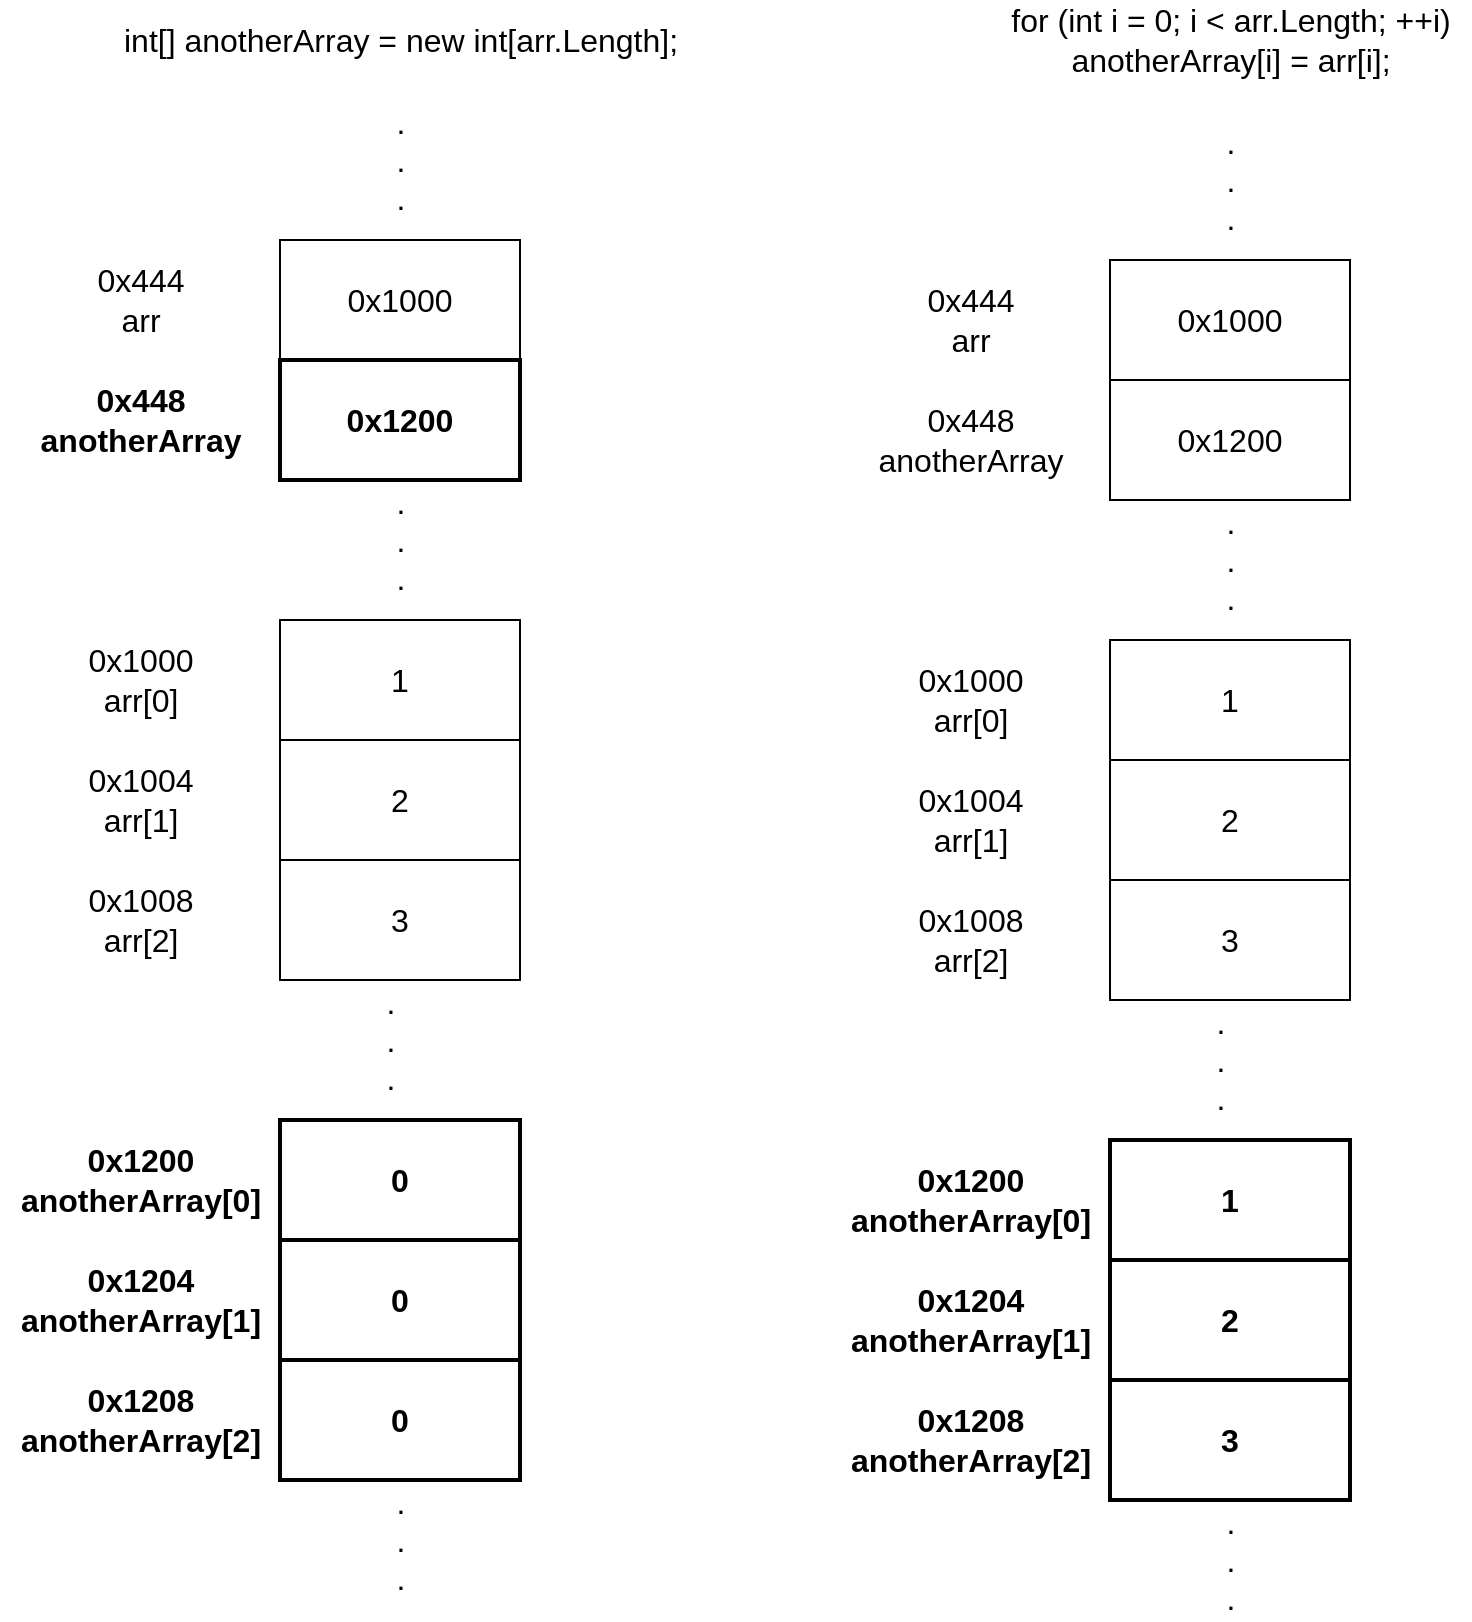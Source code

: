 <mxfile version="13.0.3" type="device"><diagram id="ITMTTmf4ge_pkLb88nsZ" name="Page-1"><mxGraphModel dx="1102" dy="606" grid="1" gridSize="10" guides="1" tooltips="1" connect="1" arrows="1" fold="1" page="1" pageScale="1" pageWidth="850" pageHeight="1100" math="0" shadow="0"><root><mxCell id="0"/><mxCell id="1" parent="0"/><mxCell id="jLR0M8RDpE_PUqkKnQcY-4" value="0x1000" style="rounded=0;whiteSpace=wrap;html=1;fontSize=16;" parent="1" vertex="1"><mxGeometry x="185" y="230" width="120" height="60" as="geometry"/></mxCell><mxCell id="jLR0M8RDpE_PUqkKnQcY-6" value="0x444&lt;br&gt;arr" style="text;html=1;align=center;verticalAlign=middle;resizable=0;points=[];autosize=1;fontSize=16;" parent="1" vertex="1"><mxGeometry x="85" y="240" width="60" height="40" as="geometry"/></mxCell><mxCell id="jLR0M8RDpE_PUqkKnQcY-7" value=".&lt;br&gt;.&lt;br&gt;." style="text;html=1;align=center;verticalAlign=middle;resizable=0;points=[];autosize=1;fontSize=16;" parent="1" vertex="1"><mxGeometry x="235" y="350" width="20" height="60" as="geometry"/></mxCell><mxCell id="jLR0M8RDpE_PUqkKnQcY-8" value="1" style="rounded=0;whiteSpace=wrap;html=1;fontSize=16;" parent="1" vertex="1"><mxGeometry x="185" y="420" width="120" height="60" as="geometry"/></mxCell><mxCell id="jLR0M8RDpE_PUqkKnQcY-9" value="0x1000&lt;br&gt;arr[0]" style="text;html=1;align=center;verticalAlign=middle;resizable=0;points=[];autosize=1;fontSize=16;" parent="1" vertex="1"><mxGeometry x="80" y="430" width="70" height="40" as="geometry"/></mxCell><mxCell id="jLR0M8RDpE_PUqkKnQcY-10" value="2" style="rounded=0;whiteSpace=wrap;html=1;fontSize=16;" parent="1" vertex="1"><mxGeometry x="185" y="480" width="120" height="60" as="geometry"/></mxCell><mxCell id="jLR0M8RDpE_PUqkKnQcY-11" value="0x1004&lt;br&gt;arr[1]" style="text;html=1;align=center;verticalAlign=middle;resizable=0;points=[];autosize=1;fontSize=16;" parent="1" vertex="1"><mxGeometry x="80" y="490" width="70" height="40" as="geometry"/></mxCell><mxCell id="jLR0M8RDpE_PUqkKnQcY-12" value="0x1008&lt;br&gt;arr[2]" style="text;html=1;align=center;verticalAlign=middle;resizable=0;points=[];autosize=1;fontSize=16;" parent="1" vertex="1"><mxGeometry x="80" y="550" width="70" height="40" as="geometry"/></mxCell><mxCell id="jLR0M8RDpE_PUqkKnQcY-13" value="3" style="rounded=0;whiteSpace=wrap;html=1;fontSize=16;" parent="1" vertex="1"><mxGeometry x="185" y="540" width="120" height="60" as="geometry"/></mxCell><mxCell id="jLR0M8RDpE_PUqkKnQcY-16" value=".&lt;br&gt;.&lt;br&gt;." style="text;html=1;align=center;verticalAlign=middle;resizable=0;points=[];autosize=1;fontSize=16;" parent="1" vertex="1"><mxGeometry x="235" y="160" width="20" height="60" as="geometry"/></mxCell><mxCell id="jLR0M8RDpE_PUqkKnQcY-17" value=".&lt;br&gt;.&lt;br&gt;." style="text;html=1;align=center;verticalAlign=middle;resizable=0;points=[];autosize=1;fontSize=16;" parent="1" vertex="1"><mxGeometry x="230" y="600" width="20" height="60" as="geometry"/></mxCell><mxCell id="bf7jvXDlzoQseTnNLv7O-1" value="0x1200" style="rounded=0;whiteSpace=wrap;html=1;fontSize=16;strokeWidth=2;fontStyle=1" parent="1" vertex="1"><mxGeometry x="185" y="290" width="120" height="60" as="geometry"/></mxCell><mxCell id="bf7jvXDlzoQseTnNLv7O-2" value="0x448&lt;br&gt;anotherArray" style="text;html=1;align=center;verticalAlign=middle;resizable=0;points=[];autosize=1;fontSize=16;strokeWidth=2;fontStyle=1" parent="1" vertex="1"><mxGeometry x="55" y="300" width="120" height="40" as="geometry"/></mxCell><mxCell id="ZxaCtDyekgDBBNcudZta-1" value="&lt;font style=&quot;font-size: 16px&quot;&gt;int[] anotherArray = new int[arr.Length];&lt;/font&gt;" style="text;html=1;align=center;verticalAlign=middle;resizable=0;points=[];autosize=1;" parent="1" vertex="1"><mxGeometry x="100" y="120" width="290" height="20" as="geometry"/></mxCell><mxCell id="ZxaCtDyekgDBBNcudZta-2" value="0" style="rounded=0;whiteSpace=wrap;html=1;fontSize=16;fontStyle=1;strokeWidth=2;" parent="1" vertex="1"><mxGeometry x="185" y="670" width="120" height="60" as="geometry"/></mxCell><mxCell id="ZxaCtDyekgDBBNcudZta-3" value="0x1200&lt;br&gt;anotherArray[0]" style="text;html=1;align=center;verticalAlign=middle;resizable=0;points=[];autosize=1;fontSize=16;fontStyle=1;strokeWidth=2;" parent="1" vertex="1"><mxGeometry x="45" y="680" width="140" height="40" as="geometry"/></mxCell><mxCell id="ZxaCtDyekgDBBNcudZta-4" value="0" style="rounded=0;whiteSpace=wrap;html=1;fontSize=16;fontStyle=1;strokeWidth=2;" parent="1" vertex="1"><mxGeometry x="185" y="730" width="120" height="60" as="geometry"/></mxCell><mxCell id="ZxaCtDyekgDBBNcudZta-7" value="0" style="rounded=0;whiteSpace=wrap;html=1;fontSize=16;fontStyle=1;strokeWidth=2;" parent="1" vertex="1"><mxGeometry x="185" y="790" width="120" height="60" as="geometry"/></mxCell><mxCell id="ZxaCtDyekgDBBNcudZta-11" value="0x1204&lt;br&gt;anotherArray[1]" style="text;html=1;align=center;verticalAlign=middle;resizable=0;points=[];autosize=1;fontSize=16;fontStyle=1;strokeWidth=2;" parent="1" vertex="1"><mxGeometry x="45" y="740" width="140" height="40" as="geometry"/></mxCell><mxCell id="ZxaCtDyekgDBBNcudZta-12" value="0x1208&lt;br&gt;anotherArray[2]" style="text;html=1;align=center;verticalAlign=middle;resizable=0;points=[];autosize=1;fontSize=16;fontStyle=1;strokeWidth=2;" parent="1" vertex="1"><mxGeometry x="45" y="800" width="140" height="40" as="geometry"/></mxCell><mxCell id="ZxaCtDyekgDBBNcudZta-14" value=".&lt;br&gt;.&lt;br&gt;." style="text;html=1;align=center;verticalAlign=middle;resizable=0;points=[];autosize=1;fontSize=16;" parent="1" vertex="1"><mxGeometry x="235" y="850" width="20" height="60" as="geometry"/></mxCell><mxCell id="ZxaCtDyekgDBBNcudZta-30" value="&lt;font style=&quot;font-size: 16px&quot;&gt;for (int i = 0; i &amp;lt; arr.Length; ++i)&lt;br&gt;anotherArray[i] = arr[i];&lt;br&gt;&lt;/font&gt;" style="text;html=1;align=center;verticalAlign=middle;resizable=0;points=[];autosize=1;" parent="1" vertex="1"><mxGeometry x="540" y="110" width="240" height="40" as="geometry"/></mxCell><mxCell id="ZxaCtDyekgDBBNcudZta-40" value="0x1000" style="rounded=0;whiteSpace=wrap;html=1;fontSize=16;" parent="1" vertex="1"><mxGeometry x="600" y="240" width="120" height="60" as="geometry"/></mxCell><mxCell id="ZxaCtDyekgDBBNcudZta-41" value="0x444&lt;br&gt;arr" style="text;html=1;align=center;verticalAlign=middle;resizable=0;points=[];autosize=1;fontSize=16;" parent="1" vertex="1"><mxGeometry x="500" y="250" width="60" height="40" as="geometry"/></mxCell><mxCell id="ZxaCtDyekgDBBNcudZta-42" value=".&lt;br&gt;.&lt;br&gt;." style="text;html=1;align=center;verticalAlign=middle;resizable=0;points=[];autosize=1;fontSize=16;" parent="1" vertex="1"><mxGeometry x="650" y="360" width="20" height="60" as="geometry"/></mxCell><mxCell id="ZxaCtDyekgDBBNcudZta-43" value="1" style="rounded=0;whiteSpace=wrap;html=1;fontSize=16;" parent="1" vertex="1"><mxGeometry x="600" y="430" width="120" height="60" as="geometry"/></mxCell><mxCell id="ZxaCtDyekgDBBNcudZta-44" value="0x1000&lt;br&gt;arr[0]" style="text;html=1;align=center;verticalAlign=middle;resizable=0;points=[];autosize=1;fontSize=16;" parent="1" vertex="1"><mxGeometry x="495" y="440" width="70" height="40" as="geometry"/></mxCell><mxCell id="ZxaCtDyekgDBBNcudZta-45" value="2" style="rounded=0;whiteSpace=wrap;html=1;fontSize=16;" parent="1" vertex="1"><mxGeometry x="600" y="490" width="120" height="60" as="geometry"/></mxCell><mxCell id="ZxaCtDyekgDBBNcudZta-46" value="0x1004&lt;br&gt;arr[1]" style="text;html=1;align=center;verticalAlign=middle;resizable=0;points=[];autosize=1;fontSize=16;" parent="1" vertex="1"><mxGeometry x="495" y="500" width="70" height="40" as="geometry"/></mxCell><mxCell id="ZxaCtDyekgDBBNcudZta-47" value="0x1008&lt;br&gt;arr[2]" style="text;html=1;align=center;verticalAlign=middle;resizable=0;points=[];autosize=1;fontSize=16;" parent="1" vertex="1"><mxGeometry x="495" y="560" width="70" height="40" as="geometry"/></mxCell><mxCell id="ZxaCtDyekgDBBNcudZta-48" value="3" style="rounded=0;whiteSpace=wrap;html=1;fontSize=16;" parent="1" vertex="1"><mxGeometry x="600" y="550" width="120" height="60" as="geometry"/></mxCell><mxCell id="ZxaCtDyekgDBBNcudZta-49" value=".&lt;br&gt;.&lt;br&gt;." style="text;html=1;align=center;verticalAlign=middle;resizable=0;points=[];autosize=1;fontSize=16;" parent="1" vertex="1"><mxGeometry x="650" y="170" width="20" height="60" as="geometry"/></mxCell><mxCell id="ZxaCtDyekgDBBNcudZta-50" value=".&lt;br&gt;.&lt;br&gt;." style="text;html=1;align=center;verticalAlign=middle;resizable=0;points=[];autosize=1;fontSize=16;" parent="1" vertex="1"><mxGeometry x="645" y="610" width="20" height="60" as="geometry"/></mxCell><mxCell id="ZxaCtDyekgDBBNcudZta-51" value="0x1200" style="rounded=0;whiteSpace=wrap;html=1;fontSize=16;strokeWidth=1;fontStyle=0" parent="1" vertex="1"><mxGeometry x="600" y="300" width="120" height="60" as="geometry"/></mxCell><mxCell id="ZxaCtDyekgDBBNcudZta-52" value="0x448&lt;br&gt;anotherArray" style="text;html=1;align=center;verticalAlign=middle;resizable=0;points=[];autosize=1;fontSize=16;strokeWidth=2;fontStyle=0" parent="1" vertex="1"><mxGeometry x="475" y="310" width="110" height="40" as="geometry"/></mxCell><mxCell id="ZxaCtDyekgDBBNcudZta-53" value="1" style="rounded=0;whiteSpace=wrap;html=1;fontSize=16;fontStyle=1;strokeWidth=2;" parent="1" vertex="1"><mxGeometry x="600" y="680" width="120" height="60" as="geometry"/></mxCell><mxCell id="ZxaCtDyekgDBBNcudZta-54" value="0x1200&lt;br&gt;anotherArray[0]" style="text;html=1;align=center;verticalAlign=middle;resizable=0;points=[];autosize=1;fontSize=16;fontStyle=1;strokeWidth=2;" parent="1" vertex="1"><mxGeometry x="460" y="690" width="140" height="40" as="geometry"/></mxCell><mxCell id="ZxaCtDyekgDBBNcudZta-55" value="2" style="rounded=0;whiteSpace=wrap;html=1;fontSize=16;fontStyle=1;strokeWidth=2;" parent="1" vertex="1"><mxGeometry x="600" y="740" width="120" height="60" as="geometry"/></mxCell><mxCell id="ZxaCtDyekgDBBNcudZta-56" value="3" style="rounded=0;whiteSpace=wrap;html=1;fontSize=16;fontStyle=1;strokeWidth=2;" parent="1" vertex="1"><mxGeometry x="600" y="800" width="120" height="60" as="geometry"/></mxCell><mxCell id="ZxaCtDyekgDBBNcudZta-57" value="0x1204&lt;br&gt;anotherArray[1]" style="text;html=1;align=center;verticalAlign=middle;resizable=0;points=[];autosize=1;fontSize=16;fontStyle=1;strokeWidth=2;" parent="1" vertex="1"><mxGeometry x="460" y="750" width="140" height="40" as="geometry"/></mxCell><mxCell id="ZxaCtDyekgDBBNcudZta-58" value="0x1208&lt;br&gt;anotherArray[2]" style="text;html=1;align=center;verticalAlign=middle;resizable=0;points=[];autosize=1;fontSize=16;fontStyle=1;strokeWidth=2;" parent="1" vertex="1"><mxGeometry x="460" y="810" width="140" height="40" as="geometry"/></mxCell><mxCell id="ZxaCtDyekgDBBNcudZta-59" value=".&lt;br&gt;.&lt;br&gt;." style="text;html=1;align=center;verticalAlign=middle;resizable=0;points=[];autosize=1;fontSize=16;" parent="1" vertex="1"><mxGeometry x="650" y="860" width="20" height="60" as="geometry"/></mxCell></root></mxGraphModel></diagram></mxfile>
